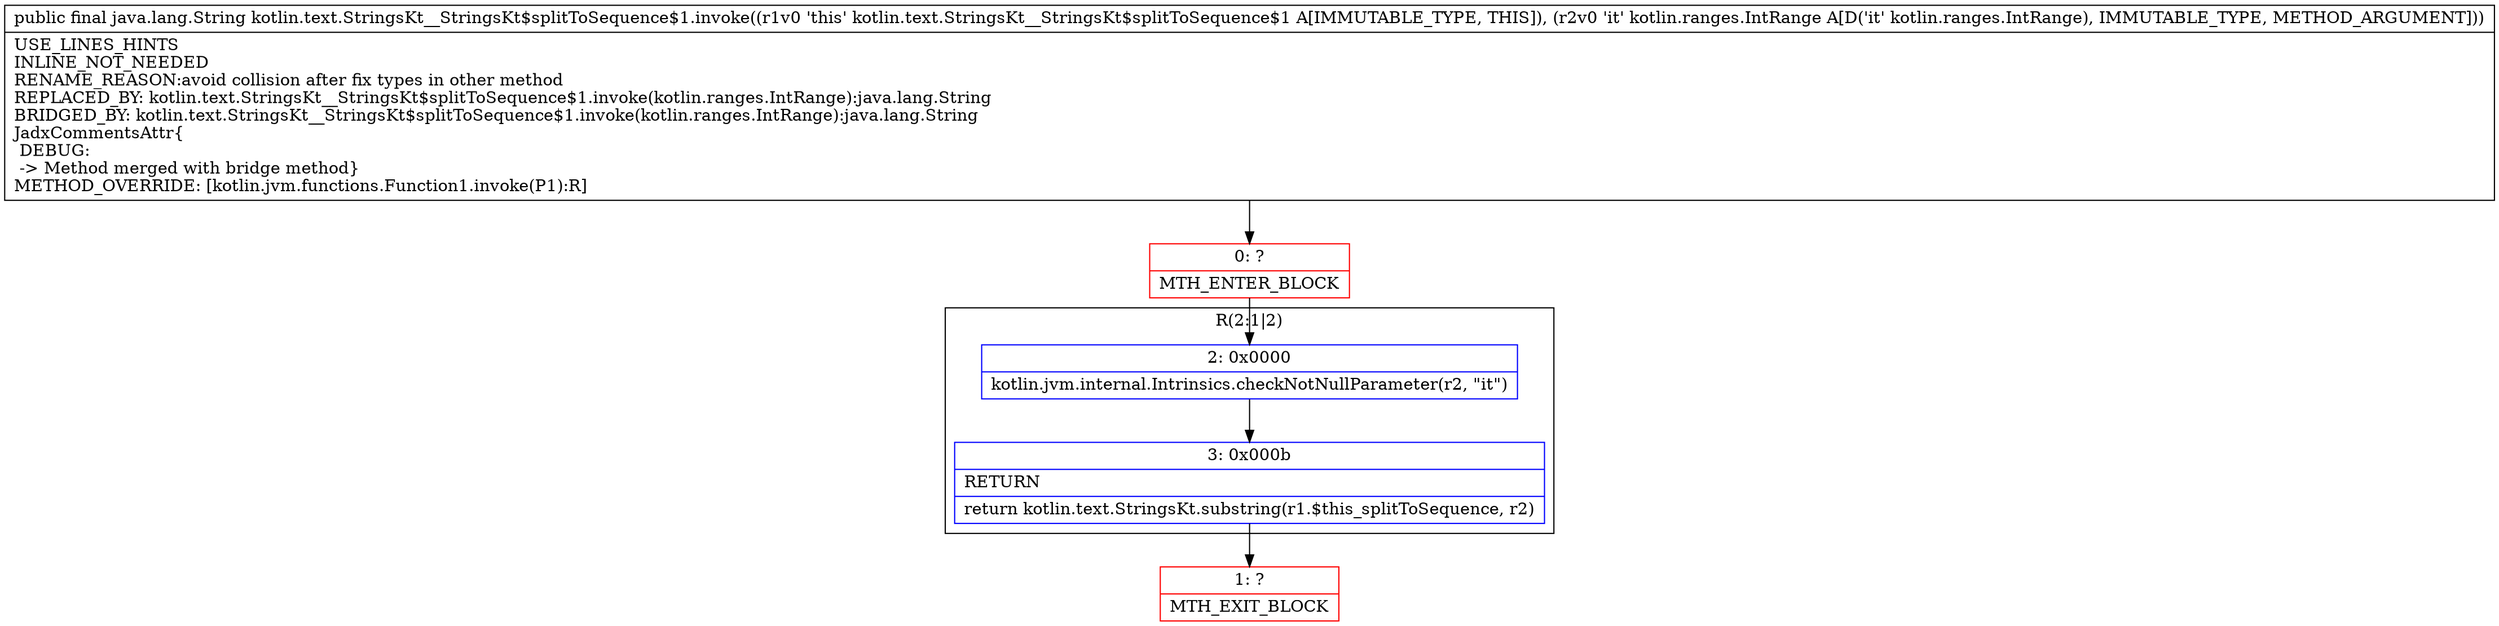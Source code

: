 digraph "CFG forkotlin.text.StringsKt__StringsKt$splitToSequence$1.invoke(Lkotlin\/ranges\/IntRange;)Ljava\/lang\/String;" {
subgraph cluster_Region_379016435 {
label = "R(2:1|2)";
node [shape=record,color=blue];
Node_2 [shape=record,label="{2\:\ 0x0000|kotlin.jvm.internal.Intrinsics.checkNotNullParameter(r2, \"it\")\l}"];
Node_3 [shape=record,label="{3\:\ 0x000b|RETURN\l|return kotlin.text.StringsKt.substring(r1.$this_splitToSequence, r2)\l}"];
}
Node_0 [shape=record,color=red,label="{0\:\ ?|MTH_ENTER_BLOCK\l}"];
Node_1 [shape=record,color=red,label="{1\:\ ?|MTH_EXIT_BLOCK\l}"];
MethodNode[shape=record,label="{public final java.lang.String kotlin.text.StringsKt__StringsKt$splitToSequence$1.invoke((r1v0 'this' kotlin.text.StringsKt__StringsKt$splitToSequence$1 A[IMMUTABLE_TYPE, THIS]), (r2v0 'it' kotlin.ranges.IntRange A[D('it' kotlin.ranges.IntRange), IMMUTABLE_TYPE, METHOD_ARGUMENT]))  | USE_LINES_HINTS\lINLINE_NOT_NEEDED\lRENAME_REASON:avoid collision after fix types in other method\lREPLACED_BY: kotlin.text.StringsKt__StringsKt$splitToSequence$1.invoke(kotlin.ranges.IntRange):java.lang.String\lBRIDGED_BY: kotlin.text.StringsKt__StringsKt$splitToSequence$1.invoke(kotlin.ranges.IntRange):java.lang.String\lJadxCommentsAttr\{\l DEBUG: \l \-\> Method merged with bridge method\}\lMETHOD_OVERRIDE: [kotlin.jvm.functions.Function1.invoke(P1):R]\l}"];
MethodNode -> Node_0;Node_2 -> Node_3;
Node_3 -> Node_1;
Node_0 -> Node_2;
}

